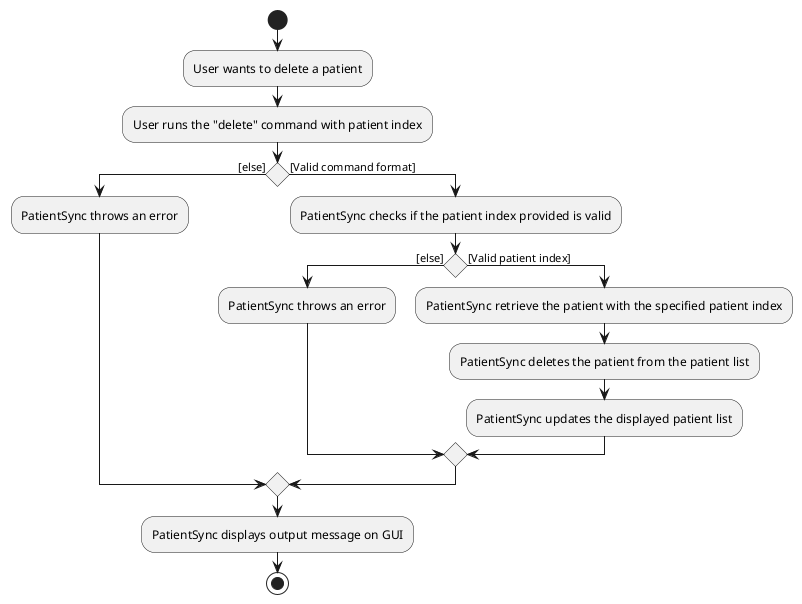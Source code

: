 @startuml
start
:User wants to delete a patient;
:User runs the "delete" command with patient index;
if () then ([else])
    :PatientSync throws an error;
else ([Valid command format])
    :PatientSync checks if the patient index provided is valid;
    if () then ([else])
        :PatientSync throws an error;
    else ([Valid patient index])
        :PatientSync retrieve the patient with the specified patient index;
        :PatientSync deletes the patient from the patient list;
        :PatientSync updates the displayed patient list;
    endif
endif
:PatientSync displays output message on GUI;
stop
@enduml
